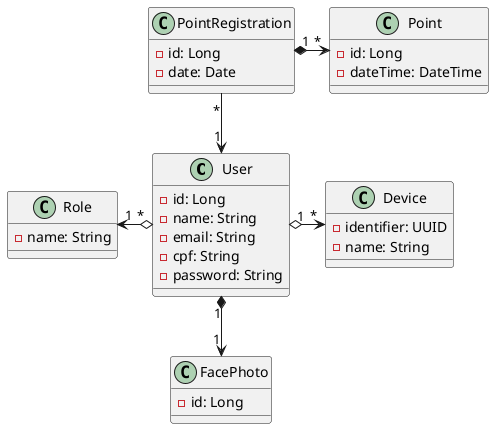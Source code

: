 @startuml

class User {
    - id: Long
    - name: String
    - email: String
    - cpf: String
    - password: String
}

class FacePhoto {
    - id: Long
}

class Role {
    - name: String
}

class PointRegistration {
    - id: Long
    - date: Date
}

class Point {
    - id: Long
    - dateTime: DateTime
}

class Device {
    - identifier: UUID
    - name: String
}

PointRegistration "1" *-> "*" Point
PointRegistration "*" --> "1" User

User "*" o-left-> "1" Role
User "1" o-> "*" Device
User "1" *-down-> "1" FacePhoto

@enduml